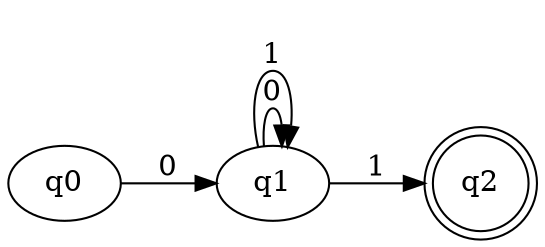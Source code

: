 digraph G {

  rankdir=LR;

  q0 -> q1 [label="0"];
  q1 -> q1 [label="0"];
  q1 -> q1 [label="1"];
  q1 -> q2 [label="1"];

  q2 [shape=doublecircle];

}
